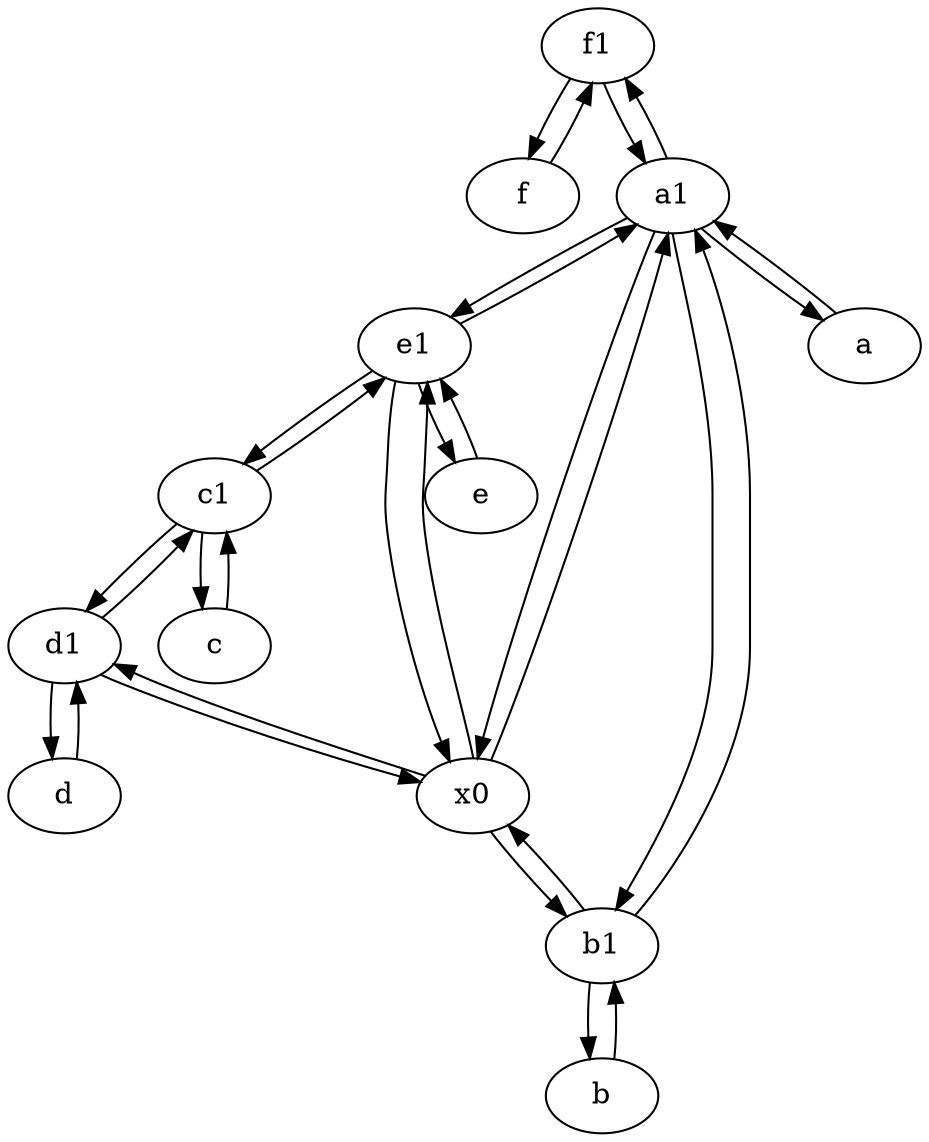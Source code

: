 digraph  {
	f1;
	e1 [pos="25,45!"];
	d1 [pos="25,30!"];
	c1 [pos="30,15!"];
	x0;
	f [pos="15,45!"];
	b [pos="50,20!"];
	d [pos="20,30!"];
	b1 [pos="45,20!"];
	e [pos="30,50!"];
	c [pos="20,10!"];
	a [pos="40,10!"];
	a1 [pos="40,15!"];
	b1 -> a1;
	x0 -> b1;
	x0 -> a1;
	d -> d1;
	b1 -> b;
	e -> e1;
	f1 -> f;
	e1 -> e;
	f -> f1;
	b1 -> x0;
	d1 -> x0;
	a1 -> b1;
	e1 -> x0;
	c1 -> e1;
	x0 -> d1;
	c1 -> d1;
	a1 -> a;
	a1 -> f1;
	a -> a1;
	f1 -> a1;
	x0 -> e1;
	e1 -> a1;
	a1 -> x0;
	c -> c1;
	c1 -> c;
	e1 -> c1;
	b -> b1;
	d1 -> d;
	a1 -> e1;
	d1 -> c1;

	}